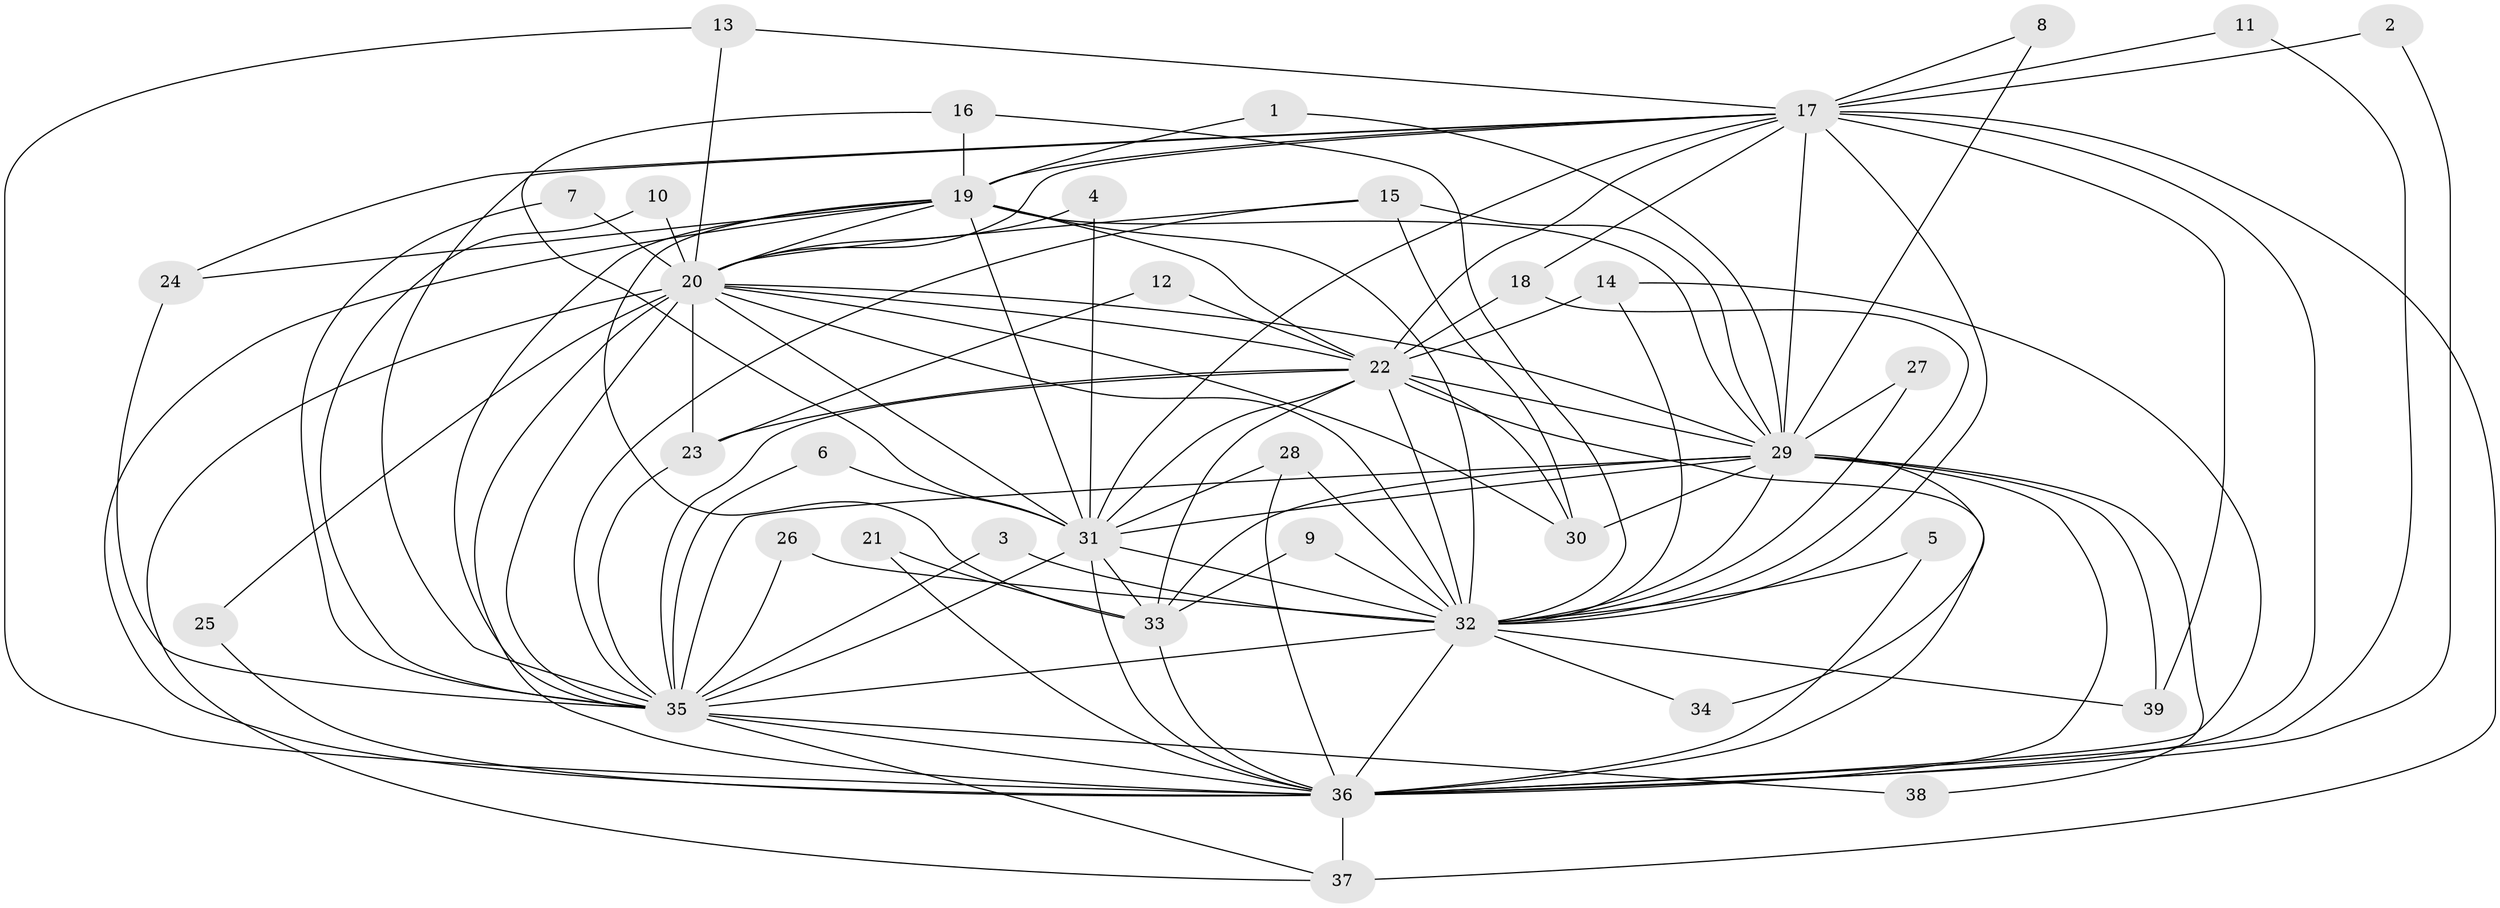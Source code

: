 // original degree distribution, {22: 0.025974025974025976, 15: 0.012987012987012988, 16: 0.025974025974025976, 19: 0.012987012987012988, 21: 0.025974025974025976, 20: 0.012987012987012988, 17: 0.012987012987012988, 4: 0.05194805194805195, 2: 0.5714285714285714, 3: 0.19480519480519481, 5: 0.05194805194805195}
// Generated by graph-tools (version 1.1) at 2025/49/03/09/25 03:49:34]
// undirected, 39 vertices, 112 edges
graph export_dot {
graph [start="1"]
  node [color=gray90,style=filled];
  1;
  2;
  3;
  4;
  5;
  6;
  7;
  8;
  9;
  10;
  11;
  12;
  13;
  14;
  15;
  16;
  17;
  18;
  19;
  20;
  21;
  22;
  23;
  24;
  25;
  26;
  27;
  28;
  29;
  30;
  31;
  32;
  33;
  34;
  35;
  36;
  37;
  38;
  39;
  1 -- 19 [weight=1.0];
  1 -- 29 [weight=1.0];
  2 -- 17 [weight=1.0];
  2 -- 36 [weight=1.0];
  3 -- 32 [weight=1.0];
  3 -- 35 [weight=1.0];
  4 -- 20 [weight=1.0];
  4 -- 31 [weight=1.0];
  5 -- 32 [weight=1.0];
  5 -- 36 [weight=1.0];
  6 -- 31 [weight=1.0];
  6 -- 35 [weight=1.0];
  7 -- 20 [weight=1.0];
  7 -- 35 [weight=1.0];
  8 -- 17 [weight=1.0];
  8 -- 29 [weight=1.0];
  9 -- 32 [weight=1.0];
  9 -- 33 [weight=1.0];
  10 -- 20 [weight=1.0];
  10 -- 35 [weight=1.0];
  11 -- 17 [weight=1.0];
  11 -- 36 [weight=1.0];
  12 -- 22 [weight=1.0];
  12 -- 23 [weight=1.0];
  13 -- 17 [weight=1.0];
  13 -- 20 [weight=1.0];
  13 -- 36 [weight=1.0];
  14 -- 22 [weight=1.0];
  14 -- 32 [weight=1.0];
  14 -- 36 [weight=1.0];
  15 -- 20 [weight=1.0];
  15 -- 29 [weight=2.0];
  15 -- 30 [weight=1.0];
  15 -- 35 [weight=1.0];
  16 -- 19 [weight=2.0];
  16 -- 31 [weight=1.0];
  16 -- 32 [weight=1.0];
  17 -- 18 [weight=1.0];
  17 -- 19 [weight=2.0];
  17 -- 20 [weight=1.0];
  17 -- 22 [weight=1.0];
  17 -- 24 [weight=1.0];
  17 -- 29 [weight=2.0];
  17 -- 31 [weight=1.0];
  17 -- 32 [weight=2.0];
  17 -- 35 [weight=1.0];
  17 -- 36 [weight=3.0];
  17 -- 37 [weight=1.0];
  17 -- 39 [weight=1.0];
  18 -- 22 [weight=1.0];
  18 -- 32 [weight=1.0];
  19 -- 20 [weight=1.0];
  19 -- 22 [weight=1.0];
  19 -- 24 [weight=1.0];
  19 -- 29 [weight=1.0];
  19 -- 31 [weight=1.0];
  19 -- 32 [weight=1.0];
  19 -- 33 [weight=1.0];
  19 -- 35 [weight=1.0];
  19 -- 36 [weight=2.0];
  20 -- 22 [weight=1.0];
  20 -- 23 [weight=2.0];
  20 -- 25 [weight=1.0];
  20 -- 29 [weight=1.0];
  20 -- 30 [weight=1.0];
  20 -- 31 [weight=2.0];
  20 -- 32 [weight=1.0];
  20 -- 35 [weight=2.0];
  20 -- 36 [weight=2.0];
  20 -- 37 [weight=1.0];
  21 -- 33 [weight=1.0];
  21 -- 36 [weight=2.0];
  22 -- 23 [weight=1.0];
  22 -- 29 [weight=1.0];
  22 -- 30 [weight=1.0];
  22 -- 31 [weight=1.0];
  22 -- 32 [weight=1.0];
  22 -- 33 [weight=1.0];
  22 -- 35 [weight=1.0];
  22 -- 36 [weight=3.0];
  23 -- 35 [weight=1.0];
  24 -- 35 [weight=1.0];
  25 -- 36 [weight=1.0];
  26 -- 32 [weight=1.0];
  26 -- 35 [weight=1.0];
  27 -- 29 [weight=1.0];
  27 -- 32 [weight=1.0];
  28 -- 31 [weight=1.0];
  28 -- 32 [weight=1.0];
  28 -- 36 [weight=1.0];
  29 -- 30 [weight=1.0];
  29 -- 31 [weight=2.0];
  29 -- 32 [weight=1.0];
  29 -- 33 [weight=1.0];
  29 -- 34 [weight=1.0];
  29 -- 35 [weight=1.0];
  29 -- 36 [weight=2.0];
  29 -- 38 [weight=1.0];
  29 -- 39 [weight=1.0];
  31 -- 32 [weight=2.0];
  31 -- 33 [weight=1.0];
  31 -- 35 [weight=2.0];
  31 -- 36 [weight=2.0];
  32 -- 34 [weight=1.0];
  32 -- 35 [weight=1.0];
  32 -- 36 [weight=3.0];
  32 -- 39 [weight=1.0];
  33 -- 36 [weight=1.0];
  35 -- 36 [weight=2.0];
  35 -- 37 [weight=1.0];
  35 -- 38 [weight=1.0];
  36 -- 37 [weight=2.0];
}

